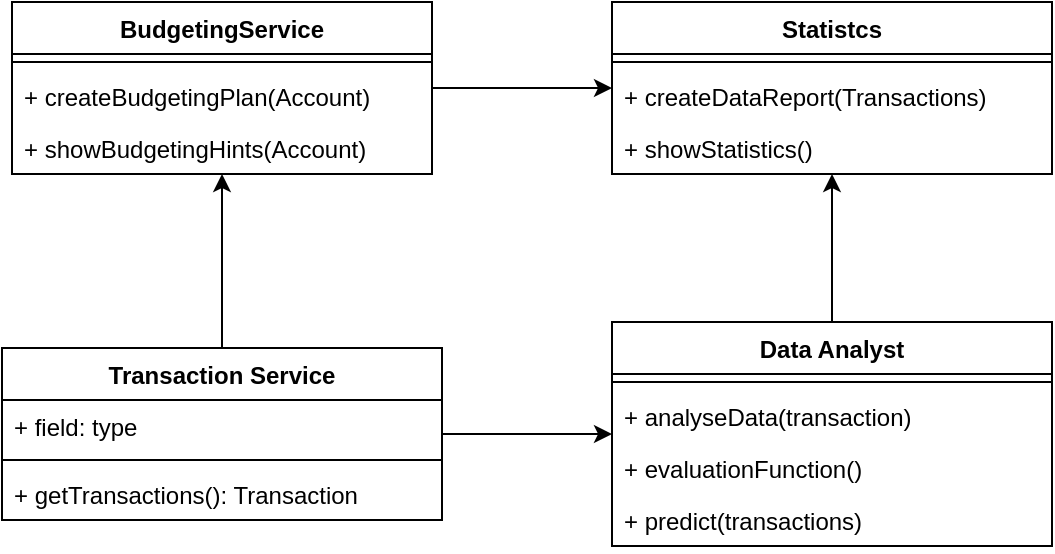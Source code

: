 <mxfile version="22.1.11" type="device">
  <diagram name="Page-1" id="yHB7dahs1tb_URjuzl6j">
    <mxGraphModel dx="834" dy="625" grid="1" gridSize="10" guides="1" tooltips="1" connect="1" arrows="1" fold="1" page="1" pageScale="1" pageWidth="827" pageHeight="1169" math="0" shadow="0">
      <root>
        <mxCell id="0" />
        <mxCell id="1" parent="0" />
        <mxCell id="KKRgUI5IS0yywaOuc6JP-32" style="edgeStyle=orthogonalEdgeStyle;rounded=0;orthogonalLoop=1;jettySize=auto;html=1;" edge="1" parent="1" source="KKRgUI5IS0yywaOuc6JP-6" target="KKRgUI5IS0yywaOuc6JP-24">
          <mxGeometry relative="1" as="geometry" />
        </mxCell>
        <mxCell id="KKRgUI5IS0yywaOuc6JP-33" style="edgeStyle=orthogonalEdgeStyle;rounded=0;orthogonalLoop=1;jettySize=auto;html=1;" edge="1" parent="1" source="KKRgUI5IS0yywaOuc6JP-6" target="KKRgUI5IS0yywaOuc6JP-10">
          <mxGeometry relative="1" as="geometry" />
        </mxCell>
        <mxCell id="KKRgUI5IS0yywaOuc6JP-6" value="Transaction Service" style="swimlane;fontStyle=1;align=center;verticalAlign=top;childLayout=stackLayout;horizontal=1;startSize=26;horizontalStack=0;resizeParent=1;resizeParentMax=0;resizeLast=0;collapsible=1;marginBottom=0;whiteSpace=wrap;html=1;" vertex="1" parent="1">
          <mxGeometry x="265" y="363" width="220" height="86" as="geometry" />
        </mxCell>
        <mxCell id="KKRgUI5IS0yywaOuc6JP-7" value="+ field: type" style="text;strokeColor=none;fillColor=none;align=left;verticalAlign=top;spacingLeft=4;spacingRight=4;overflow=hidden;rotatable=0;points=[[0,0.5],[1,0.5]];portConstraint=eastwest;whiteSpace=wrap;html=1;" vertex="1" parent="KKRgUI5IS0yywaOuc6JP-6">
          <mxGeometry y="26" width="220" height="26" as="geometry" />
        </mxCell>
        <mxCell id="KKRgUI5IS0yywaOuc6JP-8" value="" style="line;strokeWidth=1;fillColor=none;align=left;verticalAlign=middle;spacingTop=-1;spacingLeft=3;spacingRight=3;rotatable=0;labelPosition=right;points=[];portConstraint=eastwest;strokeColor=inherit;" vertex="1" parent="KKRgUI5IS0yywaOuc6JP-6">
          <mxGeometry y="52" width="220" height="8" as="geometry" />
        </mxCell>
        <mxCell id="KKRgUI5IS0yywaOuc6JP-9" value="+ getTransactions(): Transaction" style="text;strokeColor=none;fillColor=none;align=left;verticalAlign=top;spacingLeft=4;spacingRight=4;overflow=hidden;rotatable=0;points=[[0,0.5],[1,0.5]];portConstraint=eastwest;whiteSpace=wrap;html=1;" vertex="1" parent="KKRgUI5IS0yywaOuc6JP-6">
          <mxGeometry y="60" width="220" height="26" as="geometry" />
        </mxCell>
        <mxCell id="KKRgUI5IS0yywaOuc6JP-30" style="edgeStyle=orthogonalEdgeStyle;rounded=0;orthogonalLoop=1;jettySize=auto;html=1;" edge="1" parent="1" source="KKRgUI5IS0yywaOuc6JP-10" target="KKRgUI5IS0yywaOuc6JP-19">
          <mxGeometry relative="1" as="geometry" />
        </mxCell>
        <mxCell id="KKRgUI5IS0yywaOuc6JP-10" value="Data Analyst" style="swimlane;fontStyle=1;align=center;verticalAlign=top;childLayout=stackLayout;horizontal=1;startSize=26;horizontalStack=0;resizeParent=1;resizeParentMax=0;resizeLast=0;collapsible=1;marginBottom=0;whiteSpace=wrap;html=1;" vertex="1" parent="1">
          <mxGeometry x="570" y="350" width="220" height="112" as="geometry" />
        </mxCell>
        <mxCell id="KKRgUI5IS0yywaOuc6JP-12" value="" style="line;strokeWidth=1;fillColor=none;align=left;verticalAlign=middle;spacingTop=-1;spacingLeft=3;spacingRight=3;rotatable=0;labelPosition=right;points=[];portConstraint=eastwest;strokeColor=inherit;" vertex="1" parent="KKRgUI5IS0yywaOuc6JP-10">
          <mxGeometry y="26" width="220" height="8" as="geometry" />
        </mxCell>
        <mxCell id="KKRgUI5IS0yywaOuc6JP-13" value="+ analyseData(transaction)" style="text;strokeColor=none;fillColor=none;align=left;verticalAlign=top;spacingLeft=4;spacingRight=4;overflow=hidden;rotatable=0;points=[[0,0.5],[1,0.5]];portConstraint=eastwest;whiteSpace=wrap;html=1;" vertex="1" parent="KKRgUI5IS0yywaOuc6JP-10">
          <mxGeometry y="34" width="220" height="26" as="geometry" />
        </mxCell>
        <mxCell id="KKRgUI5IS0yywaOuc6JP-34" value="+ evaluationFunction()" style="text;strokeColor=none;fillColor=none;align=left;verticalAlign=top;spacingLeft=4;spacingRight=4;overflow=hidden;rotatable=0;points=[[0,0.5],[1,0.5]];portConstraint=eastwest;whiteSpace=wrap;html=1;" vertex="1" parent="KKRgUI5IS0yywaOuc6JP-10">
          <mxGeometry y="60" width="220" height="26" as="geometry" />
        </mxCell>
        <mxCell id="KKRgUI5IS0yywaOuc6JP-29" value="+ predict(transactions)" style="text;strokeColor=none;fillColor=none;align=left;verticalAlign=top;spacingLeft=4;spacingRight=4;overflow=hidden;rotatable=0;points=[[0,0.5],[1,0.5]];portConstraint=eastwest;whiteSpace=wrap;html=1;" vertex="1" parent="KKRgUI5IS0yywaOuc6JP-10">
          <mxGeometry y="86" width="220" height="26" as="geometry" />
        </mxCell>
        <mxCell id="KKRgUI5IS0yywaOuc6JP-19" value="Statistcs" style="swimlane;fontStyle=1;align=center;verticalAlign=top;childLayout=stackLayout;horizontal=1;startSize=26;horizontalStack=0;resizeParent=1;resizeParentMax=0;resizeLast=0;collapsible=1;marginBottom=0;whiteSpace=wrap;html=1;" vertex="1" parent="1">
          <mxGeometry x="570" y="190" width="220" height="86" as="geometry" />
        </mxCell>
        <mxCell id="KKRgUI5IS0yywaOuc6JP-21" value="" style="line;strokeWidth=1;fillColor=none;align=left;verticalAlign=middle;spacingTop=-1;spacingLeft=3;spacingRight=3;rotatable=0;labelPosition=right;points=[];portConstraint=eastwest;strokeColor=inherit;" vertex="1" parent="KKRgUI5IS0yywaOuc6JP-19">
          <mxGeometry y="26" width="220" height="8" as="geometry" />
        </mxCell>
        <mxCell id="KKRgUI5IS0yywaOuc6JP-22" value="+ createDataReport(Transactions)" style="text;strokeColor=none;fillColor=none;align=left;verticalAlign=top;spacingLeft=4;spacingRight=4;overflow=hidden;rotatable=0;points=[[0,0.5],[1,0.5]];portConstraint=eastwest;whiteSpace=wrap;html=1;" vertex="1" parent="KKRgUI5IS0yywaOuc6JP-19">
          <mxGeometry y="34" width="220" height="26" as="geometry" />
        </mxCell>
        <mxCell id="KKRgUI5IS0yywaOuc6JP-5" value="+ showStatistics()" style="text;strokeColor=none;fillColor=none;align=left;verticalAlign=top;spacingLeft=4;spacingRight=4;overflow=hidden;rotatable=0;points=[[0,0.5],[1,0.5]];portConstraint=eastwest;whiteSpace=wrap;html=1;" vertex="1" parent="KKRgUI5IS0yywaOuc6JP-19">
          <mxGeometry y="60" width="220" height="26" as="geometry" />
        </mxCell>
        <mxCell id="KKRgUI5IS0yywaOuc6JP-31" style="edgeStyle=orthogonalEdgeStyle;rounded=0;orthogonalLoop=1;jettySize=auto;html=1;" edge="1" parent="1" source="KKRgUI5IS0yywaOuc6JP-24" target="KKRgUI5IS0yywaOuc6JP-19">
          <mxGeometry relative="1" as="geometry" />
        </mxCell>
        <mxCell id="KKRgUI5IS0yywaOuc6JP-24" value="BudgetingService" style="swimlane;fontStyle=1;align=center;verticalAlign=top;childLayout=stackLayout;horizontal=1;startSize=26;horizontalStack=0;resizeParent=1;resizeParentMax=0;resizeLast=0;collapsible=1;marginBottom=0;whiteSpace=wrap;html=1;" vertex="1" parent="1">
          <mxGeometry x="270" y="190" width="210" height="86" as="geometry" />
        </mxCell>
        <mxCell id="KKRgUI5IS0yywaOuc6JP-26" value="" style="line;strokeWidth=1;fillColor=none;align=left;verticalAlign=middle;spacingTop=-1;spacingLeft=3;spacingRight=3;rotatable=0;labelPosition=right;points=[];portConstraint=eastwest;strokeColor=inherit;" vertex="1" parent="KKRgUI5IS0yywaOuc6JP-24">
          <mxGeometry y="26" width="210" height="8" as="geometry" />
        </mxCell>
        <mxCell id="KKRgUI5IS0yywaOuc6JP-27" value="+ createBudgetingPlan(Account)" style="text;strokeColor=none;fillColor=none;align=left;verticalAlign=top;spacingLeft=4;spacingRight=4;overflow=hidden;rotatable=0;points=[[0,0.5],[1,0.5]];portConstraint=eastwest;whiteSpace=wrap;html=1;" vertex="1" parent="KKRgUI5IS0yywaOuc6JP-24">
          <mxGeometry y="34" width="210" height="26" as="geometry" />
        </mxCell>
        <mxCell id="KKRgUI5IS0yywaOuc6JP-28" value="+ showBudgetingHints(Account)" style="text;strokeColor=none;fillColor=none;align=left;verticalAlign=top;spacingLeft=4;spacingRight=4;overflow=hidden;rotatable=0;points=[[0,0.5],[1,0.5]];portConstraint=eastwest;whiteSpace=wrap;html=1;" vertex="1" parent="KKRgUI5IS0yywaOuc6JP-24">
          <mxGeometry y="60" width="210" height="26" as="geometry" />
        </mxCell>
      </root>
    </mxGraphModel>
  </diagram>
</mxfile>
